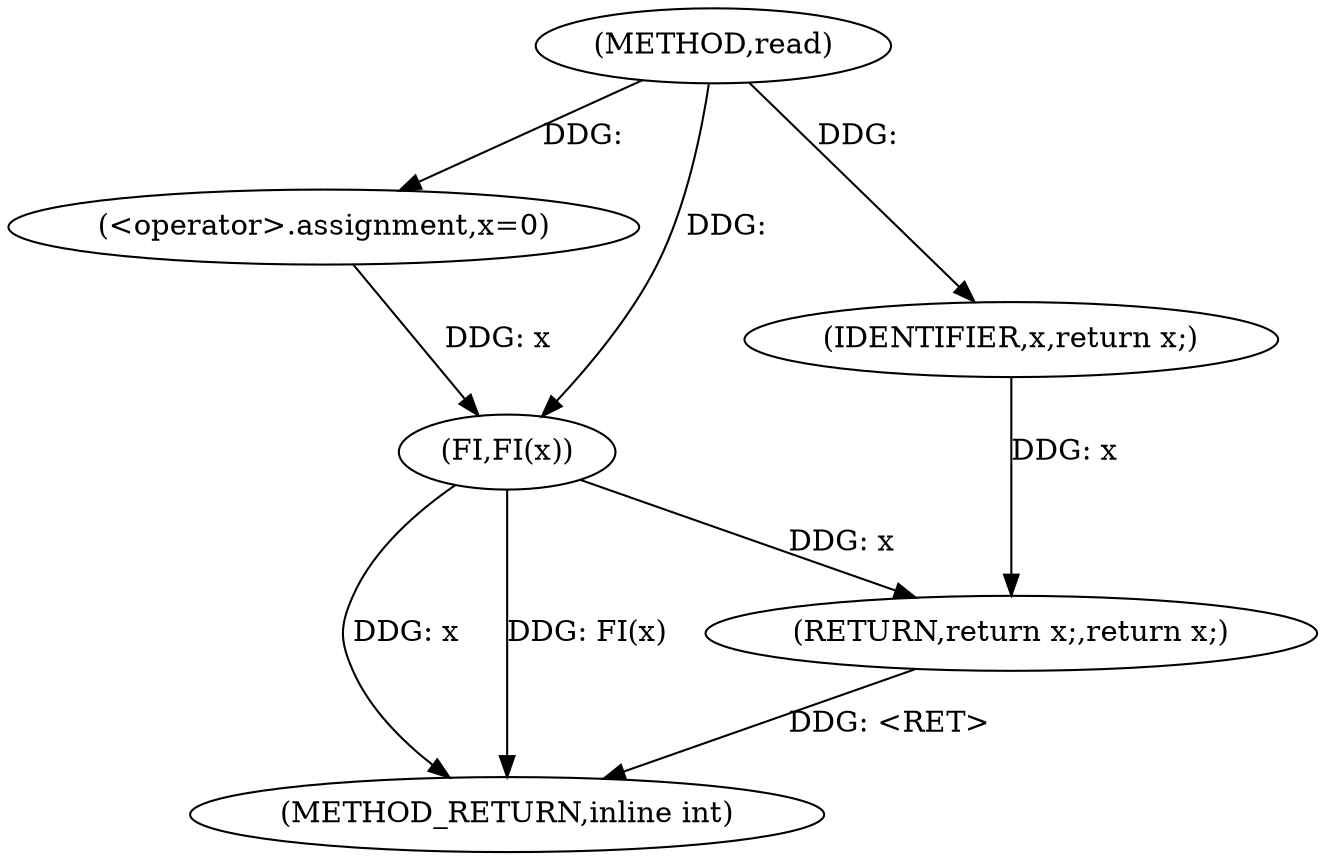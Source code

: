 digraph "read" {  
"1000560" [label = "(METHOD,read)" ]
"1000570" [label = "(METHOD_RETURN,inline int)" ]
"1000563" [label = "(<operator>.assignment,x=0)" ]
"1000566" [label = "(FI,FI(x))" ]
"1000568" [label = "(RETURN,return x;,return x;)" ]
"1000569" [label = "(IDENTIFIER,x,return x;)" ]
  "1000566" -> "1000570"  [ label = "DDG: x"] 
  "1000566" -> "1000570"  [ label = "DDG: FI(x)"] 
  "1000568" -> "1000570"  [ label = "DDG: <RET>"] 
  "1000560" -> "1000563"  [ label = "DDG: "] 
  "1000569" -> "1000568"  [ label = "DDG: x"] 
  "1000566" -> "1000568"  [ label = "DDG: x"] 
  "1000563" -> "1000566"  [ label = "DDG: x"] 
  "1000560" -> "1000566"  [ label = "DDG: "] 
  "1000560" -> "1000569"  [ label = "DDG: "] 
}
